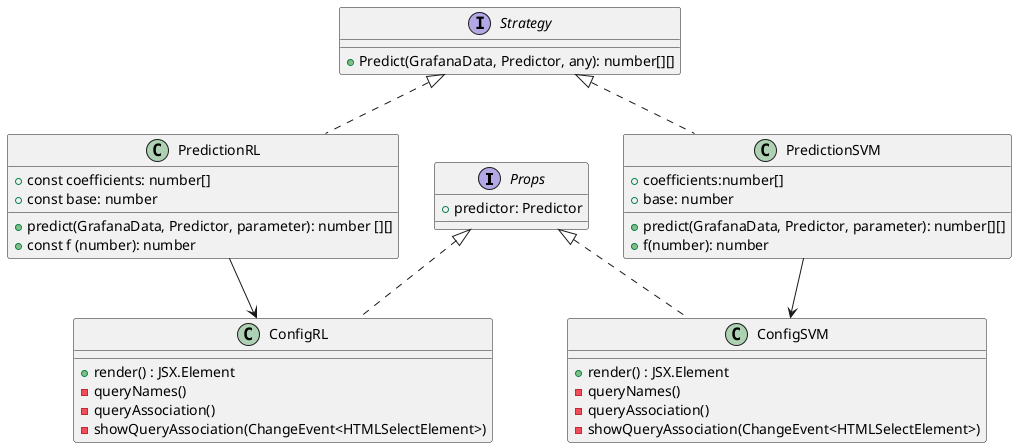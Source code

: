 @startuml

interface Props{
    + predictor: Predictor

}

interface Strategy{
    + Predict(GrafanaData, Predictor, any): number[][]
}


class PredictionRL implements Strategy{
    + const coefficients: number[]
    + const base: number
    + predict(GrafanaData, Predictor, parameter): number [][]
    + const f (number): number
  
}

class PredictionSVM implements Strategy{
    + predict(GrafanaData, Predictor, parameter): number[][]
    + coefficients:number[]
    + base: number
    + f(number): number
}


class ConfigRL implements Props {
    + render() : JSX.Element
    - queryNames()
    - queryAssociation()
    - showQueryAssociation(ChangeEvent<HTMLSelectElement>)
}

class ConfigSVM implements Props {
     + render() : JSX.Element
    - queryNames()
    - queryAssociation()
    - showQueryAssociation(ChangeEvent<HTMLSelectElement>)
}


PredictionRL-->ConfigRL
PredictionSVM-->ConfigSVM

@enduml